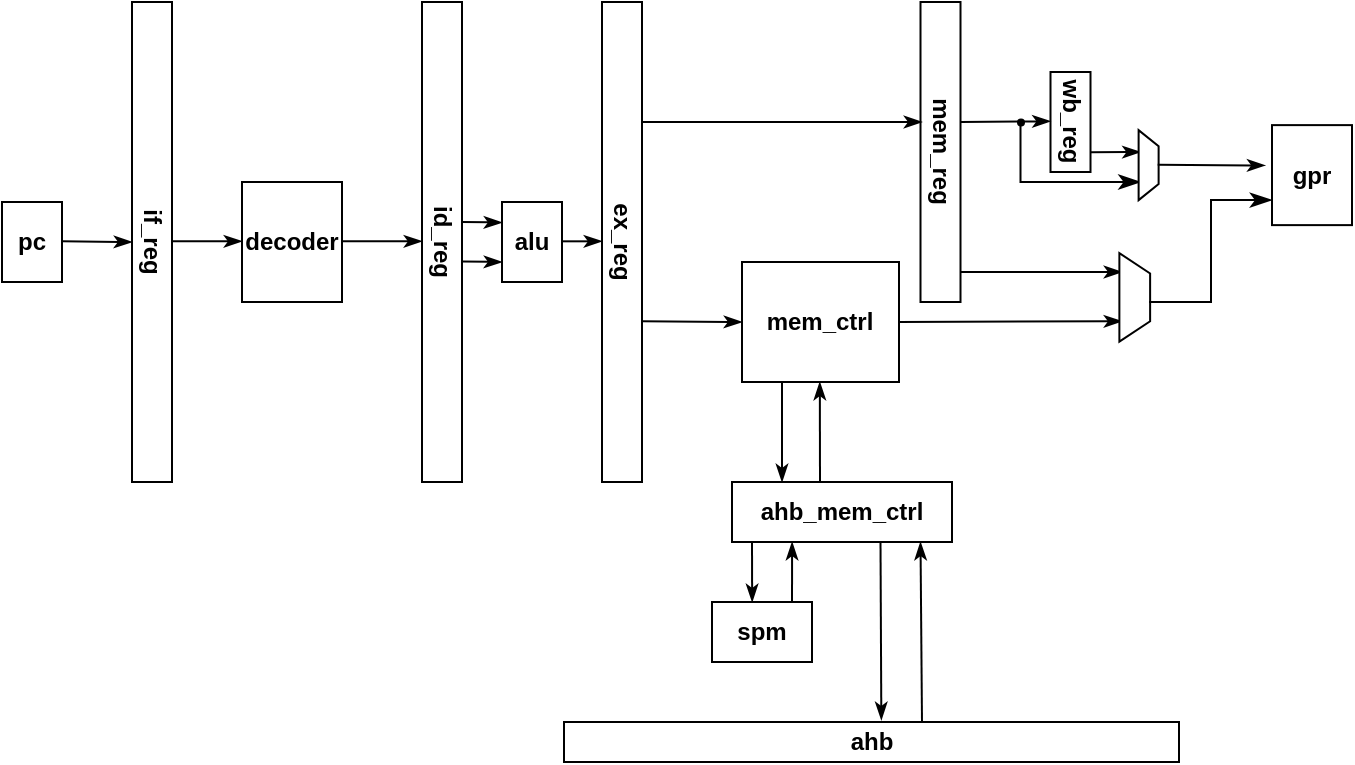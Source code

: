 <mxfile version="22.1.2" type="github">
  <diagram id="prtHgNgQTEPvFCAcTncT" name="Page-1">
    <mxGraphModel dx="1562" dy="869" grid="1" gridSize="10" guides="1" tooltips="1" connect="1" arrows="1" fold="1" page="1" pageScale="1" pageWidth="827" pageHeight="1169" math="0" shadow="0">
      <root>
        <mxCell id="0" />
        <mxCell id="1" parent="0" />
        <mxCell id="fg3nBgNCY8PNhnOmm2WZ-1" value="" style="rounded=0;whiteSpace=wrap;html=1;fontStyle=0;" vertex="1" parent="1">
          <mxGeometry x="40" y="160" width="30" height="40" as="geometry" />
        </mxCell>
        <mxCell id="fg3nBgNCY8PNhnOmm2WZ-3" value="pc" style="text;strokeColor=none;align=center;fillColor=none;html=1;verticalAlign=middle;whiteSpace=wrap;rounded=0;fontStyle=1;" vertex="1" parent="1">
          <mxGeometry x="40" y="170" width="30" height="20" as="geometry" />
        </mxCell>
        <mxCell id="fg3nBgNCY8PNhnOmm2WZ-4" value="" style="rounded=0;whiteSpace=wrap;html=1;fontStyle=0;" vertex="1" parent="1">
          <mxGeometry x="105" y="60" width="20" height="240" as="geometry" />
        </mxCell>
        <mxCell id="fg3nBgNCY8PNhnOmm2WZ-5" value="if_reg" style="text;strokeColor=none;align=center;fillColor=none;html=1;verticalAlign=middle;whiteSpace=wrap;rounded=0;shadow=0;fontSize=12;fontStyle=1;rotation=90;" vertex="1" parent="1">
          <mxGeometry x="85" y="165" width="60" height="30" as="geometry" />
        </mxCell>
        <mxCell id="fg3nBgNCY8PNhnOmm2WZ-6" value="" style="rounded=0;whiteSpace=wrap;html=1;fontStyle=0;" vertex="1" parent="1">
          <mxGeometry x="160" y="150" width="50" height="60" as="geometry" />
        </mxCell>
        <mxCell id="fg3nBgNCY8PNhnOmm2WZ-7" value="decoder" style="text;strokeColor=none;align=center;fillColor=none;html=1;verticalAlign=middle;whiteSpace=wrap;rounded=0;fontStyle=1;" vertex="1" parent="1">
          <mxGeometry x="155" y="170" width="60" height="20" as="geometry" />
        </mxCell>
        <mxCell id="fg3nBgNCY8PNhnOmm2WZ-9" value="" style="rounded=0;whiteSpace=wrap;html=1;fontStyle=0;" vertex="1" parent="1">
          <mxGeometry x="250" y="60" width="20" height="240" as="geometry" />
        </mxCell>
        <mxCell id="fg3nBgNCY8PNhnOmm2WZ-10" value="id_reg" style="text;strokeColor=none;align=center;fillColor=none;html=1;verticalAlign=middle;whiteSpace=wrap;rounded=0;shadow=0;fontSize=12;fontStyle=1;rotation=90;" vertex="1" parent="1">
          <mxGeometry x="230" y="165" width="60" height="30" as="geometry" />
        </mxCell>
        <mxCell id="fg3nBgNCY8PNhnOmm2WZ-11" value="" style="rounded=0;whiteSpace=wrap;html=1;fontStyle=0;" vertex="1" parent="1">
          <mxGeometry x="340" y="60" width="20" height="240" as="geometry" />
        </mxCell>
        <mxCell id="fg3nBgNCY8PNhnOmm2WZ-12" value="ex_reg" style="text;strokeColor=none;align=center;fillColor=none;html=1;verticalAlign=middle;whiteSpace=wrap;rounded=0;shadow=0;fontSize=12;fontStyle=1;rotation=90;" vertex="1" parent="1">
          <mxGeometry x="320" y="165" width="60" height="30" as="geometry" />
        </mxCell>
        <mxCell id="fg3nBgNCY8PNhnOmm2WZ-13" value="" style="rounded=0;whiteSpace=wrap;html=1;fontStyle=0;" vertex="1" parent="1">
          <mxGeometry x="499.25" y="60" width="20" height="150" as="geometry" />
        </mxCell>
        <mxCell id="fg3nBgNCY8PNhnOmm2WZ-14" value="mem_reg" style="text;strokeColor=none;align=center;fillColor=none;html=1;verticalAlign=middle;whiteSpace=wrap;rounded=0;shadow=0;fontSize=12;fontStyle=1;rotation=90;" vertex="1" parent="1">
          <mxGeometry x="479.25" y="120" width="60" height="30" as="geometry" />
        </mxCell>
        <mxCell id="fg3nBgNCY8PNhnOmm2WZ-15" value="" style="rounded=0;whiteSpace=wrap;html=1;fontStyle=0;" vertex="1" parent="1">
          <mxGeometry x="290" y="160" width="30" height="40" as="geometry" />
        </mxCell>
        <mxCell id="fg3nBgNCY8PNhnOmm2WZ-16" value="alu" style="text;strokeColor=none;align=center;fillColor=none;html=1;verticalAlign=middle;whiteSpace=wrap;rounded=0;fontStyle=1;" vertex="1" parent="1">
          <mxGeometry x="275" y="170" width="60" height="20" as="geometry" />
        </mxCell>
        <mxCell id="fg3nBgNCY8PNhnOmm2WZ-17" value="" style="rounded=0;whiteSpace=wrap;html=1;fontStyle=0;" vertex="1" parent="1">
          <mxGeometry x="410" y="190" width="78.5" height="60" as="geometry" />
        </mxCell>
        <mxCell id="fg3nBgNCY8PNhnOmm2WZ-18" value="mem_ctrl" style="text;strokeColor=none;align=center;fillColor=none;html=1;verticalAlign=middle;whiteSpace=wrap;rounded=0;fontStyle=1;" vertex="1" parent="1">
          <mxGeometry x="419.25" y="210" width="60" height="20" as="geometry" />
        </mxCell>
        <mxCell id="fg3nBgNCY8PNhnOmm2WZ-19" value="" style="rounded=0;whiteSpace=wrap;html=1;fontStyle=0;" vertex="1" parent="1">
          <mxGeometry x="405" y="300" width="110" height="30" as="geometry" />
        </mxCell>
        <mxCell id="fg3nBgNCY8PNhnOmm2WZ-20" value="ahb_mem_ctrl" style="text;strokeColor=none;align=center;fillColor=none;html=1;verticalAlign=middle;whiteSpace=wrap;rounded=0;fontStyle=1;" vertex="1" parent="1">
          <mxGeometry x="430" y="305" width="60" height="20" as="geometry" />
        </mxCell>
        <mxCell id="fg3nBgNCY8PNhnOmm2WZ-21" value="" style="rounded=0;whiteSpace=wrap;html=1;fontStyle=0;" vertex="1" parent="1">
          <mxGeometry x="395" y="360" width="50" height="30" as="geometry" />
        </mxCell>
        <mxCell id="fg3nBgNCY8PNhnOmm2WZ-22" value="spm" style="text;strokeColor=none;align=center;fillColor=none;html=1;verticalAlign=middle;whiteSpace=wrap;rounded=0;fontStyle=1;" vertex="1" parent="1">
          <mxGeometry x="390" y="365" width="60" height="20" as="geometry" />
        </mxCell>
        <mxCell id="fg3nBgNCY8PNhnOmm2WZ-23" value="" style="rounded=0;whiteSpace=wrap;html=1;fontStyle=0;" vertex="1" parent="1">
          <mxGeometry x="321" y="420" width="307.5" height="20" as="geometry" />
        </mxCell>
        <mxCell id="fg3nBgNCY8PNhnOmm2WZ-24" value="ahb" style="text;strokeColor=none;align=center;fillColor=none;html=1;verticalAlign=middle;whiteSpace=wrap;rounded=0;fontStyle=1;" vertex="1" parent="1">
          <mxGeometry x="444.75" y="420" width="60" height="20" as="geometry" />
        </mxCell>
        <mxCell id="fg3nBgNCY8PNhnOmm2WZ-31" value="" style="endArrow=classicThin;html=1;curved=1;rounded=0;endFill=1;" edge="1" parent="1">
          <mxGeometry width="50" height="50" relative="1" as="geometry">
            <mxPoint x="70" y="179.66" as="sourcePoint" />
            <mxPoint x="105" y="180" as="targetPoint" />
          </mxGeometry>
        </mxCell>
        <mxCell id="fg3nBgNCY8PNhnOmm2WZ-33" value="" style="endArrow=classicThin;html=1;curved=1;rounded=0;endFill=1;" edge="1" parent="1">
          <mxGeometry width="50" height="50" relative="1" as="geometry">
            <mxPoint x="125" y="179.66" as="sourcePoint" />
            <mxPoint x="160" y="179.66" as="targetPoint" />
          </mxGeometry>
        </mxCell>
        <mxCell id="fg3nBgNCY8PNhnOmm2WZ-34" value="" style="endArrow=classicThin;html=1;curved=1;rounded=0;endFill=1;" edge="1" parent="1">
          <mxGeometry width="50" height="50" relative="1" as="geometry">
            <mxPoint x="210" y="179.66" as="sourcePoint" />
            <mxPoint x="250" y="179.66" as="targetPoint" />
          </mxGeometry>
        </mxCell>
        <mxCell id="fg3nBgNCY8PNhnOmm2WZ-35" value="" style="endArrow=classicThin;html=1;curved=1;rounded=0;endFill=1;" edge="1" parent="1">
          <mxGeometry width="50" height="50" relative="1" as="geometry">
            <mxPoint x="270" y="170.0" as="sourcePoint" />
            <mxPoint x="290" y="170.24" as="targetPoint" />
          </mxGeometry>
        </mxCell>
        <mxCell id="fg3nBgNCY8PNhnOmm2WZ-36" value="" style="endArrow=classicThin;html=1;curved=1;rounded=0;endFill=1;" edge="1" parent="1">
          <mxGeometry width="50" height="50" relative="1" as="geometry">
            <mxPoint x="320" y="179.66" as="sourcePoint" />
            <mxPoint x="340" y="179.66" as="targetPoint" />
          </mxGeometry>
        </mxCell>
        <mxCell id="fg3nBgNCY8PNhnOmm2WZ-37" value="" style="endArrow=classicThin;html=1;curved=1;rounded=0;endFill=1;" edge="1" parent="1">
          <mxGeometry width="50" height="50" relative="1" as="geometry">
            <mxPoint x="360" y="219.66" as="sourcePoint" />
            <mxPoint x="410" y="220" as="targetPoint" />
          </mxGeometry>
        </mxCell>
        <mxCell id="fg3nBgNCY8PNhnOmm2WZ-38" value="" style="endArrow=classicThin;html=1;curved=1;rounded=0;endFill=1;" edge="1" parent="1">
          <mxGeometry width="50" height="50" relative="1" as="geometry">
            <mxPoint x="360" y="120.0" as="sourcePoint" />
            <mxPoint x="500" y="120" as="targetPoint" />
          </mxGeometry>
        </mxCell>
        <mxCell id="fg3nBgNCY8PNhnOmm2WZ-45" value="" style="endArrow=classicThin;html=1;curved=1;rounded=0;endFill=1;" edge="1" parent="1">
          <mxGeometry width="50" height="50" relative="1" as="geometry">
            <mxPoint x="479.25" y="330" as="sourcePoint" />
            <mxPoint x="479.67" y="419" as="targetPoint" />
          </mxGeometry>
        </mxCell>
        <mxCell id="fg3nBgNCY8PNhnOmm2WZ-46" value="" style="endArrow=classicThin;html=1;curved=1;rounded=0;endFill=1;entryX=0.118;entryY=0.5;entryDx=0;entryDy=0;entryPerimeter=0;" edge="1" parent="1">
          <mxGeometry width="50" height="50" relative="1" as="geometry">
            <mxPoint x="500" y="420" as="sourcePoint" />
            <mxPoint x="499.25" y="330" as="targetPoint" />
          </mxGeometry>
        </mxCell>
        <mxCell id="fg3nBgNCY8PNhnOmm2WZ-59" value="" style="endArrow=classicThin;html=1;curved=1;rounded=0;endFill=1;entryX=0.029;entryY=0;entryDx=0;entryDy=0;entryPerimeter=0;" edge="1" parent="1">
          <mxGeometry width="50" height="50" relative="1" as="geometry">
            <mxPoint x="415" y="330" as="sourcePoint" />
            <mxPoint x="415.077" y="360" as="targetPoint" />
          </mxGeometry>
        </mxCell>
        <mxCell id="fg3nBgNCY8PNhnOmm2WZ-61" value="" style="endArrow=classicThin;html=1;curved=1;rounded=0;endFill=1;entryX=0.118;entryY=0.5;entryDx=0;entryDy=0;entryPerimeter=0;" edge="1" parent="1">
          <mxGeometry width="50" height="50" relative="1" as="geometry">
            <mxPoint x="435" y="360" as="sourcePoint" />
            <mxPoint x="435.06" y="330" as="targetPoint" />
          </mxGeometry>
        </mxCell>
        <mxCell id="fg3nBgNCY8PNhnOmm2WZ-65" value="" style="endArrow=classicThin;html=1;endFill=1;" edge="1" parent="1">
          <mxGeometry width="50" height="50" relative="1" as="geometry">
            <mxPoint x="390" y="220" as="sourcePoint" />
            <mxPoint x="390" y="220" as="targetPoint" />
          </mxGeometry>
        </mxCell>
        <mxCell id="fg3nBgNCY8PNhnOmm2WZ-66" value="" style="endArrow=classicThin;html=1;endFill=1;" edge="1" parent="1">
          <mxGeometry width="50" height="50" relative="1" as="geometry">
            <mxPoint x="430" y="250" as="sourcePoint" />
            <mxPoint x="430" y="300" as="targetPoint" />
          </mxGeometry>
        </mxCell>
        <mxCell id="fg3nBgNCY8PNhnOmm2WZ-67" value="" style="endArrow=classicThin;html=1;endFill=1;" edge="1" parent="1">
          <mxGeometry width="50" height="50" relative="1" as="geometry">
            <mxPoint x="449" y="300" as="sourcePoint" />
            <mxPoint x="448.91" y="250" as="targetPoint" />
          </mxGeometry>
        </mxCell>
        <mxCell id="fg3nBgNCY8PNhnOmm2WZ-69" value="" style="endArrow=classicThin;html=1;curved=1;rounded=0;endFill=1;" edge="1" parent="1">
          <mxGeometry width="50" height="50" relative="1" as="geometry">
            <mxPoint x="488.5" y="219.97" as="sourcePoint" />
            <mxPoint x="600" y="219.66" as="targetPoint" />
          </mxGeometry>
        </mxCell>
        <mxCell id="fg3nBgNCY8PNhnOmm2WZ-70" value="" style="rounded=0;whiteSpace=wrap;html=1;fontStyle=0;" vertex="1" parent="1">
          <mxGeometry x="564.25" y="95" width="20" height="50" as="geometry" />
        </mxCell>
        <mxCell id="fg3nBgNCY8PNhnOmm2WZ-71" value="wb_reg" style="text;strokeColor=none;align=center;fillColor=none;html=1;verticalAlign=middle;whiteSpace=wrap;rounded=0;fontStyle=1;rotation=90;" vertex="1" parent="1">
          <mxGeometry x="559.25" y="110" width="30" height="20" as="geometry" />
        </mxCell>
        <mxCell id="fg3nBgNCY8PNhnOmm2WZ-73" value="" style="endArrow=classicThin;html=1;curved=1;rounded=0;endFill=1;entryX=0.153;entryY=1.007;entryDx=0;entryDy=0;entryPerimeter=0;" edge="1" parent="1">
          <mxGeometry width="50" height="50" relative="1" as="geometry">
            <mxPoint x="519.25" y="119.98" as="sourcePoint" />
            <mxPoint x="564.25" y="119.67" as="targetPoint" />
          </mxGeometry>
        </mxCell>
        <mxCell id="fg3nBgNCY8PNhnOmm2WZ-74" value="" style="endArrow=classicThin;html=1;curved=1;rounded=0;endFill=1;" edge="1" parent="1">
          <mxGeometry width="50" height="50" relative="1" as="geometry">
            <mxPoint x="270" y="189.76" as="sourcePoint" />
            <mxPoint x="290" y="190" as="targetPoint" />
          </mxGeometry>
        </mxCell>
        <mxCell id="fg3nBgNCY8PNhnOmm2WZ-77" value="" style="endArrow=classicThin;html=1;curved=1;rounded=0;endFill=1;" edge="1" parent="1">
          <mxGeometry width="50" height="50" relative="1" as="geometry">
            <mxPoint x="584.25" y="135.07" as="sourcePoint" />
            <mxPoint x="609.25" y="135" as="targetPoint" />
          </mxGeometry>
        </mxCell>
        <mxCell id="fg3nBgNCY8PNhnOmm2WZ-78" value="" style="edgeStyle=elbowEdgeStyle;elbow=vertical;endArrow=classicThin;html=1;curved=0;rounded=0;endSize=8;startSize=8;endFill=1;" edge="1" parent="1" source="fg3nBgNCY8PNhnOmm2WZ-82">
          <mxGeometry width="50" height="50" relative="1" as="geometry">
            <mxPoint x="549.25" y="120" as="sourcePoint" />
            <mxPoint x="609.25" y="150" as="targetPoint" />
            <Array as="points">
              <mxPoint x="549.25" y="150" />
            </Array>
          </mxGeometry>
        </mxCell>
        <mxCell id="fg3nBgNCY8PNhnOmm2WZ-79" value="" style="verticalLabelPosition=middle;verticalAlign=middle;html=1;shape=trapezoid;perimeter=trapezoidPerimeter;whiteSpace=wrap;size=0.23;arcSize=10;flipV=1;labelPosition=center;align=center;rotation=-90;" vertex="1" parent="1">
          <mxGeometry x="595.81" y="136.56" width="35" height="10" as="geometry" />
        </mxCell>
        <mxCell id="fg3nBgNCY8PNhnOmm2WZ-85" value="" style="edgeStyle=elbowEdgeStyle;elbow=vertical;endArrow=classicThin;html=1;curved=0;rounded=0;endSize=8;startSize=8;endFill=1;" edge="1" parent="1" target="fg3nBgNCY8PNhnOmm2WZ-82">
          <mxGeometry width="50" height="50" relative="1" as="geometry">
            <mxPoint x="549.25" y="120" as="sourcePoint" />
            <mxPoint x="609.25" y="150" as="targetPoint" />
            <Array as="points" />
          </mxGeometry>
        </mxCell>
        <mxCell id="fg3nBgNCY8PNhnOmm2WZ-82" value="" style="shape=waypoint;sketch=0;fillStyle=solid;size=6;pointerEvents=1;points=[];fillColor=none;resizable=0;rotatable=0;perimeter=centerPerimeter;snapToPoint=1;strokeWidth=0;" vertex="1" parent="1">
          <mxGeometry x="539.25" y="110" width="20" height="20" as="geometry" />
        </mxCell>
        <mxCell id="fg3nBgNCY8PNhnOmm2WZ-87" value="" style="rounded=0;whiteSpace=wrap;html=1;fontStyle=0;" vertex="1" parent="1">
          <mxGeometry x="675" y="121.56" width="40" height="50" as="geometry" />
        </mxCell>
        <mxCell id="fg3nBgNCY8PNhnOmm2WZ-88" value="gpr" style="text;strokeColor=none;align=center;fillColor=none;html=1;verticalAlign=middle;whiteSpace=wrap;rounded=0;fontStyle=1;" vertex="1" parent="1">
          <mxGeometry x="680" y="136.56" width="30" height="20" as="geometry" />
        </mxCell>
        <mxCell id="fg3nBgNCY8PNhnOmm2WZ-90" value="" style="endArrow=classicThin;html=1;curved=1;rounded=0;endFill=1;exitX=0.502;exitY=-0.197;exitDx=0;exitDy=0;exitPerimeter=0;entryX=-0.061;entryY=0.1;entryDx=0;entryDy=0;entryPerimeter=0;" edge="1" parent="1">
          <mxGeometry width="50" height="50" relative="1" as="geometry">
            <mxPoint x="617.852" y="141.389" as="sourcePoint" />
            <mxPoint x="671.63" y="141.69" as="targetPoint" />
            <Array as="points">
              <mxPoint x="653.63" y="141.69" />
            </Array>
          </mxGeometry>
        </mxCell>
        <mxCell id="fg3nBgNCY8PNhnOmm2WZ-91" value="" style="endArrow=classicThin;html=1;curved=1;rounded=0;endFill=1;" edge="1" parent="1">
          <mxGeometry width="50" height="50" relative="1" as="geometry">
            <mxPoint x="519.25" y="195.0" as="sourcePoint" />
            <mxPoint x="600" y="195" as="targetPoint" />
          </mxGeometry>
        </mxCell>
        <mxCell id="fg3nBgNCY8PNhnOmm2WZ-92" value="" style="verticalLabelPosition=middle;verticalAlign=middle;html=1;shape=trapezoid;perimeter=trapezoidPerimeter;whiteSpace=wrap;size=0.23;arcSize=10;flipV=1;labelPosition=center;align=center;rotation=-90;" vertex="1" parent="1">
          <mxGeometry x="584.25" y="200" width="44.25" height="15.37" as="geometry" />
        </mxCell>
        <mxCell id="fg3nBgNCY8PNhnOmm2WZ-94" value="" style="edgeStyle=elbowEdgeStyle;elbow=horizontal;endArrow=classicThin;html=1;curved=0;rounded=0;endSize=8;startSize=8;endFill=1;entryX=0;entryY=0.75;entryDx=0;entryDy=0;exitX=0.449;exitY=0.036;exitDx=0;exitDy=0;exitPerimeter=0;" edge="1" parent="1" source="fg3nBgNCY8PNhnOmm2WZ-92" target="fg3nBgNCY8PNhnOmm2WZ-87">
          <mxGeometry width="50" height="50" relative="1" as="geometry">
            <mxPoint x="620" y="210" as="sourcePoint" />
            <mxPoint x="670" y="160" as="targetPoint" />
          </mxGeometry>
        </mxCell>
      </root>
    </mxGraphModel>
  </diagram>
</mxfile>
